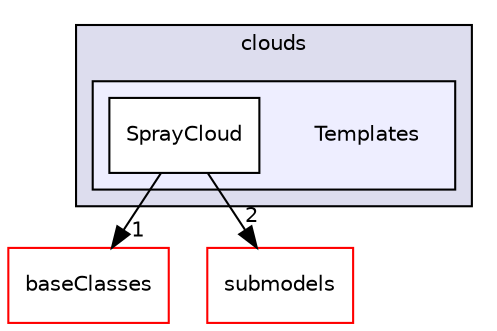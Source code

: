 digraph "src/lagrangian/spray/clouds/Templates" {
  bgcolor=transparent;
  compound=true
  node [ fontsize="10", fontname="Helvetica"];
  edge [ labelfontsize="10", labelfontname="Helvetica"];
  subgraph clusterdir_ed7d07d36d0c4a75c3b032fd5363667e {
    graph [ bgcolor="#ddddee", pencolor="black", label="clouds" fontname="Helvetica", fontsize="10", URL="dir_ed7d07d36d0c4a75c3b032fd5363667e.html"]
  subgraph clusterdir_1b7f50af1f74e3e4634dcc746dde5a61 {
    graph [ bgcolor="#eeeeff", pencolor="black", label="" URL="dir_1b7f50af1f74e3e4634dcc746dde5a61.html"];
    dir_1b7f50af1f74e3e4634dcc746dde5a61 [shape=plaintext label="Templates"];
    dir_32c6db81a10c9d04b81a7c27fc9bafb7 [shape=box label="SprayCloud" color="black" fillcolor="white" style="filled" URL="dir_32c6db81a10c9d04b81a7c27fc9bafb7.html"];
  }
  }
  dir_9070be6027a008114441e735fae7782a [shape=box label="baseClasses" color="red" URL="dir_9070be6027a008114441e735fae7782a.html"];
  dir_03a209607acdac05f1cb82250460b2d6 [shape=box label="submodels" color="red" URL="dir_03a209607acdac05f1cb82250460b2d6.html"];
  dir_32c6db81a10c9d04b81a7c27fc9bafb7->dir_9070be6027a008114441e735fae7782a [headlabel="1", labeldistance=1.5 headhref="dir_001674_001669.html"];
  dir_32c6db81a10c9d04b81a7c27fc9bafb7->dir_03a209607acdac05f1cb82250460b2d6 [headlabel="2", labeldistance=1.5 headhref="dir_001674_001681.html"];
}
